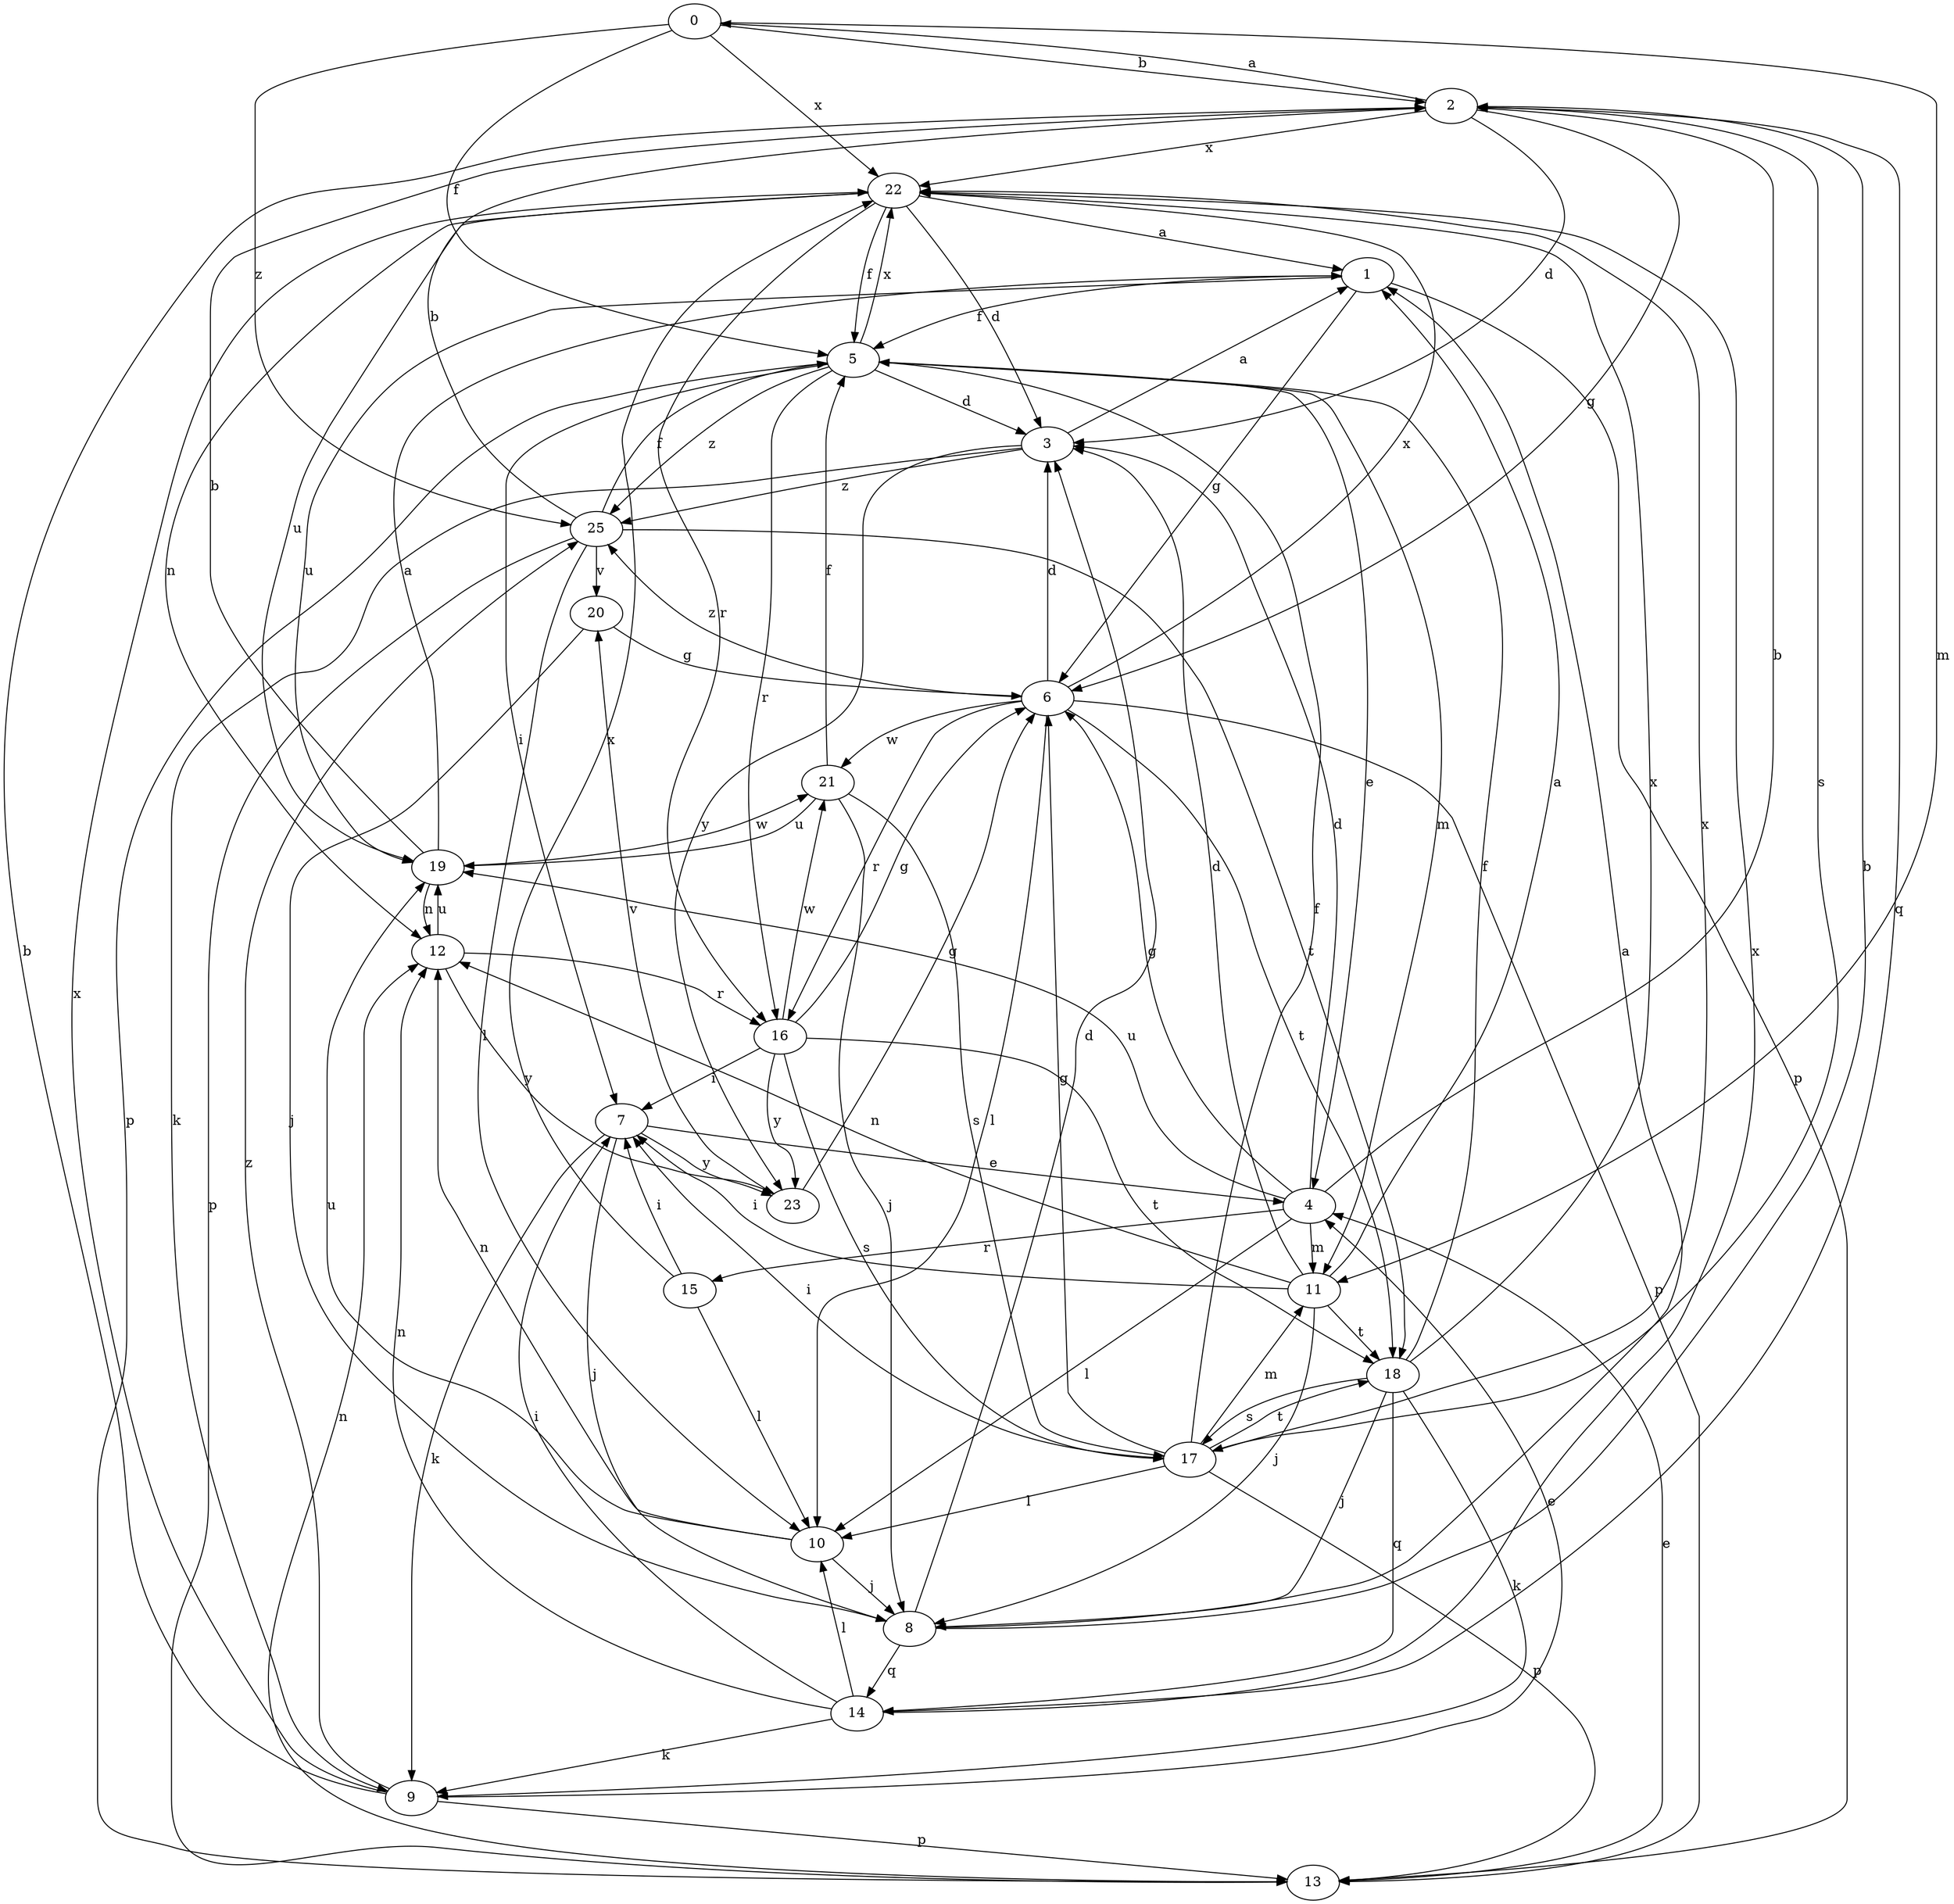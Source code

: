 strict digraph  {
0;
1;
2;
3;
4;
5;
6;
7;
8;
9;
10;
11;
12;
13;
14;
15;
16;
17;
18;
19;
20;
21;
22;
23;
25;
0 -> 2  [label=b];
0 -> 5  [label=f];
0 -> 11  [label=m];
0 -> 22  [label=x];
0 -> 25  [label=z];
1 -> 5  [label=f];
1 -> 6  [label=g];
1 -> 13  [label=p];
1 -> 19  [label=u];
2 -> 0  [label=a];
2 -> 3  [label=d];
2 -> 6  [label=g];
2 -> 14  [label=q];
2 -> 17  [label=s];
2 -> 22  [label=x];
3 -> 1  [label=a];
3 -> 9  [label=k];
3 -> 23  [label=y];
3 -> 25  [label=z];
4 -> 2  [label=b];
4 -> 3  [label=d];
4 -> 6  [label=g];
4 -> 10  [label=l];
4 -> 11  [label=m];
4 -> 15  [label=r];
4 -> 19  [label=u];
5 -> 3  [label=d];
5 -> 4  [label=e];
5 -> 7  [label=i];
5 -> 11  [label=m];
5 -> 13  [label=p];
5 -> 16  [label=r];
5 -> 22  [label=x];
5 -> 25  [label=z];
6 -> 3  [label=d];
6 -> 10  [label=l];
6 -> 13  [label=p];
6 -> 16  [label=r];
6 -> 18  [label=t];
6 -> 21  [label=w];
6 -> 22  [label=x];
6 -> 25  [label=z];
7 -> 4  [label=e];
7 -> 8  [label=j];
7 -> 9  [label=k];
7 -> 23  [label=y];
8 -> 1  [label=a];
8 -> 2  [label=b];
8 -> 3  [label=d];
8 -> 14  [label=q];
9 -> 2  [label=b];
9 -> 4  [label=e];
9 -> 13  [label=p];
9 -> 22  [label=x];
9 -> 25  [label=z];
10 -> 8  [label=j];
10 -> 12  [label=n];
10 -> 19  [label=u];
11 -> 1  [label=a];
11 -> 3  [label=d];
11 -> 7  [label=i];
11 -> 8  [label=j];
11 -> 12  [label=n];
11 -> 18  [label=t];
12 -> 16  [label=r];
12 -> 19  [label=u];
12 -> 23  [label=y];
13 -> 4  [label=e];
13 -> 12  [label=n];
14 -> 7  [label=i];
14 -> 9  [label=k];
14 -> 10  [label=l];
14 -> 12  [label=n];
14 -> 22  [label=x];
15 -> 7  [label=i];
15 -> 10  [label=l];
15 -> 22  [label=x];
16 -> 6  [label=g];
16 -> 7  [label=i];
16 -> 17  [label=s];
16 -> 18  [label=t];
16 -> 21  [label=w];
16 -> 23  [label=y];
17 -> 5  [label=f];
17 -> 6  [label=g];
17 -> 7  [label=i];
17 -> 10  [label=l];
17 -> 11  [label=m];
17 -> 13  [label=p];
17 -> 18  [label=t];
17 -> 22  [label=x];
18 -> 5  [label=f];
18 -> 8  [label=j];
18 -> 9  [label=k];
18 -> 14  [label=q];
18 -> 17  [label=s];
18 -> 22  [label=x];
19 -> 1  [label=a];
19 -> 2  [label=b];
19 -> 12  [label=n];
19 -> 21  [label=w];
20 -> 6  [label=g];
20 -> 8  [label=j];
21 -> 5  [label=f];
21 -> 8  [label=j];
21 -> 17  [label=s];
21 -> 19  [label=u];
22 -> 1  [label=a];
22 -> 3  [label=d];
22 -> 5  [label=f];
22 -> 12  [label=n];
22 -> 16  [label=r];
22 -> 19  [label=u];
23 -> 6  [label=g];
23 -> 20  [label=v];
25 -> 2  [label=b];
25 -> 5  [label=f];
25 -> 10  [label=l];
25 -> 13  [label=p];
25 -> 18  [label=t];
25 -> 20  [label=v];
}
